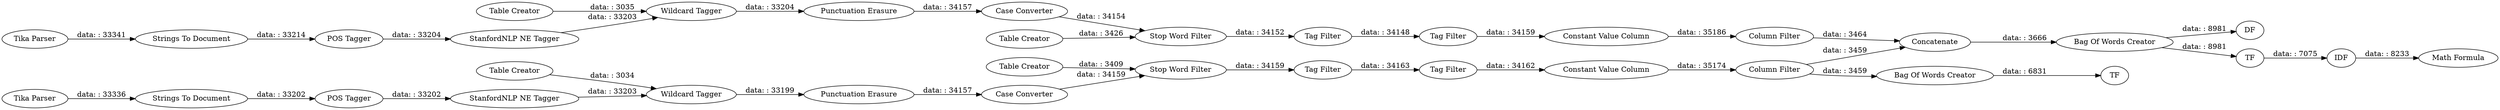 digraph {
	"4207239273275308728_10" [label="Wildcard Tagger"]
	"4207239273275308728_7" [label="POS Tagger"]
	"7552853474833109557_19" [label="Table Creator"]
	"7552853474833109557_20" [label="Tag Filter"]
	"3381976886837875288_20" [label="Tag Filter"]
	"3381976886837875288_25" [label="Stop Word Filter"]
	"4011596254248836375_47" [label=IDF]
	"3381976886837875288_24" [label="Case Converter"]
	"4011596254248836375_46" [label=DF]
	"3381976886837875288_17" [label="Tag Filter"]
	"3381976886837875288_26" [label="Table Creator"]
	"4011596254248836375_44" [label=Concatenate]
	"7552853474833109557_16" [label="Case Converter"]
	"7552853474833109557_17" [label="Tag Filter"]
	"4011596254248836375_49" [label="Math Formula"]
	"7552853474833109557_24" [label="Column Filter"]
	"-7678683633252131775_13" [label="Tika Parser"]
	"4207239273275308728_5" [label="Strings To Document"]
	"3381976886837875288_23" [label="Punctuation Erasure"]
	"3381976886837875288_32" [label="Column Filter"]
	"4207239273275308728_11" [label="Table Creator"]
	"4011596254248836375_23" [label="Bag Of Words Creator"]
	"4011596254248836375_43" [label=TF]
	"3381976886837875288_12" [label="Constant Value Column"]
	"-7678683633252131775_14" [label="POS Tagger"]
	"7552853474833109557_23" [label="Constant Value Column"]
	"4207239273275308728_4" [label="Tika Parser"]
	"-7678683633252131775_16" [label="Table Creator"]
	"-7678683633252131775_15" [label="StanfordNLP NE Tagger"]
	"7552853474833109557_15" [label="Stop Word Filter"]
	"4207239273275308728_9" [label="StanfordNLP NE Tagger"]
	"4011596254248836375_48" [label=TF]
	"-7678683633252131775_17" [label="Wildcard Tagger"]
	"4011596254248836375_45" [label="Bag Of Words Creator"]
	"7552853474833109557_12" [label="Punctuation Erasure"]
	"-7678683633252131775_12" [label="Strings To Document"]
	"-7678683633252131775_16" -> "-7678683633252131775_17" [label="data: : 3035"]
	"-7678683633252131775_17" -> "3381976886837875288_23" [label="data: : 33204"]
	"3381976886837875288_12" -> "3381976886837875288_32" [label="data: : 35186"]
	"4011596254248836375_48" -> "4011596254248836375_47" [label="data: : 7075"]
	"7552853474833109557_23" -> "7552853474833109557_24" [label="data: : 35174"]
	"3381976886837875288_17" -> "3381976886837875288_20" [label="data: : 34148"]
	"7552853474833109557_12" -> "7552853474833109557_16" [label="data: : 34157"]
	"4207239273275308728_11" -> "4207239273275308728_10" [label="data: : 3034"]
	"4011596254248836375_44" -> "4011596254248836375_45" [label="data: : 3666"]
	"4011596254248836375_23" -> "4011596254248836375_43" [label="data: : 6831"]
	"4011596254248836375_47" -> "4011596254248836375_49" [label="data: : 8233"]
	"4011596254248836375_45" -> "4011596254248836375_46" [label="data: : 8981"]
	"-7678683633252131775_13" -> "-7678683633252131775_12" [label="data: : 33341"]
	"3381976886837875288_32" -> "4011596254248836375_44" [label="data: : 3464"]
	"3381976886837875288_20" -> "3381976886837875288_12" [label="data: : 34159"]
	"7552853474833109557_15" -> "7552853474833109557_17" [label="data: : 34159"]
	"3381976886837875288_23" -> "3381976886837875288_24" [label="data: : 34157"]
	"3381976886837875288_24" -> "3381976886837875288_25" [label="data: : 34154"]
	"4207239273275308728_4" -> "4207239273275308728_5" [label="data: : 33336"]
	"-7678683633252131775_15" -> "-7678683633252131775_17" [label="data: : 33203"]
	"3381976886837875288_26" -> "3381976886837875288_25" [label="data: : 3426"]
	"-7678683633252131775_12" -> "-7678683633252131775_14" [label="data: : 33214"]
	"7552853474833109557_20" -> "7552853474833109557_23" [label="data: : 34162"]
	"-7678683633252131775_14" -> "-7678683633252131775_15" [label="data: : 33204"]
	"7552853474833109557_24" -> "4011596254248836375_44" [label="data: : 3459"]
	"4207239273275308728_5" -> "4207239273275308728_7" [label="data: : 33202"]
	"4207239273275308728_10" -> "7552853474833109557_12" [label="data: : 33199"]
	"4207239273275308728_7" -> "4207239273275308728_9" [label="data: : 33202"]
	"4011596254248836375_45" -> "4011596254248836375_48" [label="data: : 8981"]
	"4207239273275308728_9" -> "4207239273275308728_10" [label="data: : 33203"]
	"7552853474833109557_19" -> "7552853474833109557_15" [label="data: : 3409"]
	"7552853474833109557_16" -> "7552853474833109557_15" [label="data: : 34159"]
	"3381976886837875288_25" -> "3381976886837875288_17" [label="data: : 34152"]
	"7552853474833109557_17" -> "7552853474833109557_20" [label="data: : 34163"]
	"7552853474833109557_24" -> "4011596254248836375_23" [label="data: : 3459"]
	rankdir=LR
}
